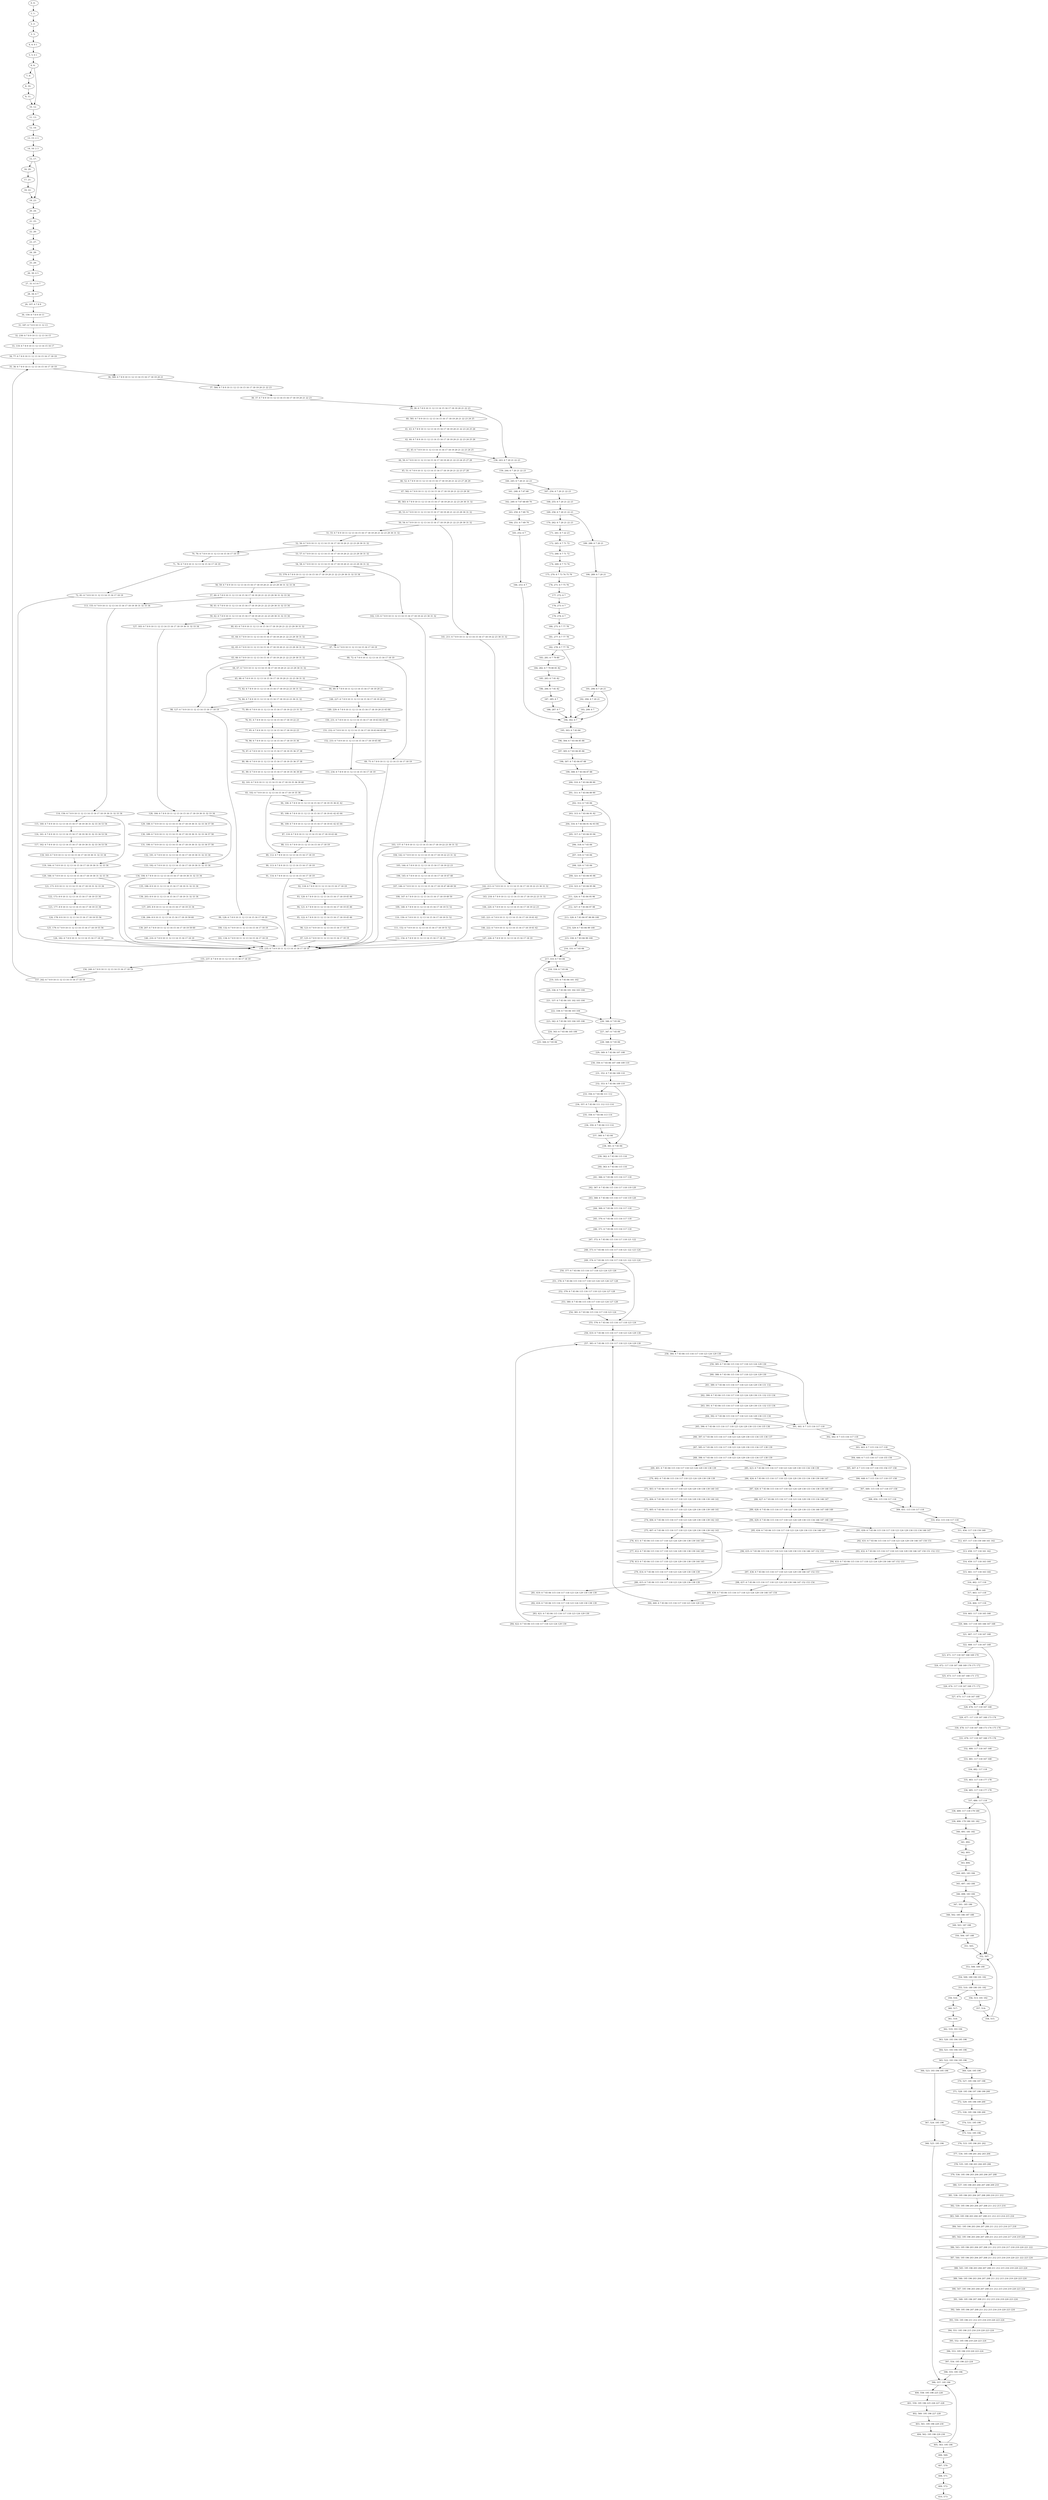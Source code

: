 digraph G {
0[label="0, 0: "];
1[label="1, 1: "];
2[label="2, 2: "];
3[label="3, 3: "];
4[label="4, 4: 0 1 "];
5[label="5, 5: 0 1 "];
6[label="6, 6: "];
7[label="7, 9: "];
8[label="8, 10: "];
9[label="9, 11: "];
10[label="10, 12: "];
11[label="11, 13: "];
12[label="12, 14: "];
13[label="13, 15: 2 3 "];
14[label="14, 16: 2 3 "];
15[label="15, 17: "];
16[label="16, 20: "];
17[label="17, 21: "];
18[label="18, 22: "];
19[label="19, 23: "];
20[label="20, 24: "];
21[label="21, 25: "];
22[label="22, 26: "];
23[label="23, 27: "];
24[label="24, 28: "];
25[label="25, 29: "];
26[label="26, 30: 4 5 "];
27[label="27, 31: 4 5 6 7 "];
28[label="28, 34: 6 7 "];
29[label="29, 107: 6 7 8 9 "];
30[label="30, 159: 6 7 8 9 10 11 "];
31[label="31, 187: 6 7 8 9 10 11 12 13 "];
32[label="32, 230: 6 7 8 9 10 11 12 13 14 15 "];
33[label="33, 119: 6 7 8 9 10 11 12 13 14 15 16 17 "];
34[label="34, 77: 6 7 8 9 10 11 12 13 14 15 16 17 18 19 "];
35[label="35, 36: 6 7 8 9 10 11 12 13 14 15 16 17 18 19 "];
36[label="36, 580: 6 7 8 9 10 11 12 13 14 15 16 17 18 19 20 21 "];
37[label="37, 584: 6 7 8 9 10 11 12 13 14 15 16 17 18 19 20 21 22 23 "];
38[label="38, 37: 6 7 8 9 10 11 12 13 14 15 16 17 18 19 20 21 22 23 "];
39[label="39, 38: 6 7 8 9 10 11 12 13 14 15 16 17 18 19 20 21 22 23 "];
40[label="40, 581: 6 7 8 9 10 11 12 13 14 15 16 17 18 19 20 21 22 23 24 25 "];
41[label="41, 43: 6 7 8 9 10 11 12 13 14 15 16 17 18 19 20 21 22 23 24 25 26 "];
42[label="42, 44: 6 7 8 9 10 11 12 13 14 15 16 17 18 19 20 21 22 23 24 25 26 "];
43[label="43, 45: 6 7 8 9 10 11 12 13 14 15 16 17 18 19 20 21 22 23 24 25 "];
44[label="44, 50: 6 7 8 9 10 11 12 13 14 15 16 17 18 19 20 21 22 23 24 25 27 28 "];
45[label="45, 51: 6 7 8 9 10 11 12 13 14 15 16 17 18 19 20 21 22 23 27 28 "];
46[label="46, 52: 6 7 8 9 10 11 12 13 14 15 16 17 18 19 20 21 22 23 27 28 29 "];
47[label="47, 582: 6 7 8 9 10 11 12 13 14 15 16 17 18 19 20 21 22 23 29 30 "];
48[label="48, 583: 6 7 8 9 10 11 12 13 14 15 16 17 18 19 20 21 22 23 29 30 31 32 "];
49[label="49, 53: 6 7 8 9 10 11 12 13 14 15 16 17 18 19 20 21 22 23 29 30 31 32 "];
50[label="50, 54: 6 7 8 9 10 11 12 13 14 15 16 17 18 19 20 21 22 23 29 30 31 32 "];
51[label="51, 55: 6 7 8 9 10 11 12 13 14 15 16 17 18 19 20 21 22 23 29 30 31 32 "];
52[label="52, 56: 6 7 8 9 10 11 12 13 14 15 16 17 18 19 20 21 22 23 29 30 31 32 "];
53[label="53, 57: 6 7 8 9 10 11 12 13 14 15 16 17 18 19 20 21 22 23 29 30 31 32 "];
54[label="54, 58: 6 7 8 9 10 11 12 13 14 15 16 17 18 19 20 21 22 23 29 30 31 32 "];
55[label="55, 579: 6 7 8 9 10 11 12 13 14 15 16 17 18 19 20 21 22 23 29 30 31 32 33 34 "];
56[label="56, 59: 6 7 8 9 10 11 12 13 14 15 16 17 18 19 20 21 22 23 29 30 31 32 33 34 "];
57[label="57, 60: 6 7 8 9 10 11 12 13 14 15 16 17 18 19 20 21 22 23 29 30 31 32 33 34 "];
58[label="58, 61: 6 7 8 9 10 11 12 13 14 15 16 17 18 19 20 21 22 23 29 30 31 32 33 34 "];
59[label="59, 62: 6 7 8 9 10 11 12 13 14 15 16 17 18 19 20 21 22 23 29 30 31 32 33 34 "];
60[label="60, 63: 6 7 8 9 10 11 12 13 14 15 16 17 18 19 20 21 22 23 29 30 31 32 "];
61[label="61, 64: 6 7 8 9 10 11 12 13 14 15 16 17 18 19 20 21 22 23 29 30 31 32 "];
62[label="62, 65: 6 7 8 9 10 11 12 13 14 15 16 17 18 19 20 21 22 23 29 30 31 32 "];
63[label="63, 66: 6 7 8 9 10 11 12 13 14 15 16 17 18 19 20 21 22 23 29 30 31 32 "];
64[label="64, 67: 6 7 8 9 10 11 12 13 14 15 16 17 18 19 20 21 22 23 29 30 31 32 "];
65[label="65, 68: 6 7 8 9 10 11 12 13 14 15 16 17 18 19 20 21 22 23 30 31 32 "];
66[label="66, 69: 6 7 8 9 10 11 12 13 14 15 16 17 18 19 20 21 "];
67[label="67, 70: 6 7 8 9 10 11 12 13 14 15 16 17 18 19 "];
68[label="68, 72: 6 7 8 9 10 11 12 13 14 15 16 17 18 19 "];
69[label="69, 75: 6 7 8 9 10 11 12 13 14 15 16 17 18 19 "];
70[label="70, 76: 6 7 8 9 10 11 12 13 14 15 16 17 18 19 "];
71[label="71, 78: 6 7 8 9 10 11 12 13 14 15 16 17 18 19 "];
72[label="72, 81: 6 7 8 9 10 11 12 13 14 15 16 17 18 19 "];
73[label="73, 82: 6 7 8 9 10 11 12 13 14 15 16 17 18 19 22 23 30 31 32 "];
74[label="74, 84: 6 7 8 9 10 11 12 13 14 15 16 17 18 19 22 23 30 31 32 "];
75[label="75, 89: 6 7 8 9 10 11 12 13 14 15 16 17 18 19 22 23 31 32 "];
76[label="76, 91: 6 7 8 9 10 11 12 13 14 15 16 17 18 19 22 23 "];
77[label="77, 95: 6 7 8 9 10 11 12 13 14 15 16 17 18 19 22 23 "];
78[label="78, 96: 6 7 8 9 10 11 12 13 14 15 16 17 18 19 35 36 "];
79[label="79, 97: 6 7 8 9 10 11 12 13 14 15 16 17 18 19 35 36 37 38 "];
80[label="80, 98: 6 7 8 9 10 11 12 13 14 15 16 17 18 19 35 36 37 38 "];
81[label="81, 99: 6 7 8 9 10 11 12 13 14 15 16 17 18 19 35 36 39 40 "];
82[label="82, 101: 6 7 8 9 10 11 12 13 14 15 16 17 18 19 35 36 39 40 "];
83[label="83, 102: 6 7 8 9 10 11 12 13 14 15 16 17 18 19 35 36 "];
84[label="84, 106: 6 7 8 9 10 11 12 13 14 15 16 17 18 19 35 36 41 42 "];
85[label="85, 108: 6 7 8 9 10 11 12 13 14 15 16 17 18 19 41 42 43 44 "];
86[label="86, 109: 6 7 8 9 10 11 12 13 14 15 16 17 18 19 41 42 43 44 "];
87[label="87, 110: 6 7 8 9 10 11 12 13 14 15 16 17 18 19 43 44 "];
88[label="88, 111: 6 7 8 9 10 11 12 13 14 15 16 17 18 19 "];
89[label="89, 112: 6 7 8 9 10 11 12 13 14 15 16 17 18 19 "];
90[label="90, 113: 6 7 8 9 10 11 12 13 14 15 16 17 18 19 "];
91[label="91, 114: 6 7 8 9 10 11 12 13 14 15 16 17 18 19 "];
92[label="92, 118: 6 7 8 9 10 11 12 13 14 15 16 17 18 19 "];
93[label="93, 120: 6 7 8 9 10 11 12 13 14 15 16 17 18 19 45 46 "];
94[label="94, 121: 6 7 8 9 10 11 12 13 14 15 16 17 18 19 45 46 "];
95[label="95, 122: 6 7 8 9 10 11 12 13 14 15 16 17 18 19 45 46 "];
96[label="96, 123: 6 7 8 9 10 11 12 13 14 15 16 17 18 19 "];
97[label="97, 125: 6 7 8 9 10 11 12 13 14 15 16 17 18 19 "];
98[label="98, 127: 6 7 8 9 10 11 12 13 14 15 16 17 18 19 "];
99[label="99, 128: 6 7 8 9 10 11 12 13 14 15 16 17 18 19 "];
100[label="100, 132: 6 7 8 9 10 11 12 13 14 15 16 17 18 19 "];
101[label="101, 134: 6 7 8 9 10 11 12 13 14 15 16 17 18 19 "];
102[label="102, 135: 6 7 8 9 10 11 12 13 14 15 16 17 18 19 22 23 30 31 32 "];
103[label="103, 137: 6 7 8 9 10 11 12 13 14 15 16 17 18 19 22 23 30 31 32 "];
104[label="104, 142: 6 7 8 9 10 11 12 13 14 15 16 17 18 19 22 23 31 32 "];
105[label="105, 144: 6 7 8 9 10 11 12 13 14 15 16 17 18 19 22 23 "];
106[label="106, 145: 6 7 8 9 10 11 12 13 14 15 16 17 18 19 47 48 "];
107[label="107, 146: 6 7 8 9 10 11 12 13 14 15 16 17 18 19 47 48 49 50 "];
108[label="108, 147: 6 7 8 9 10 11 12 13 14 15 16 17 18 19 49 50 "];
109[label="109, 148: 6 7 8 9 10 11 12 13 14 15 16 17 18 19 51 52 "];
110[label="110, 150: 6 7 8 9 10 11 12 13 14 15 16 17 18 19 51 52 "];
111[label="111, 152: 6 7 8 9 10 11 12 13 14 15 16 17 18 19 51 52 "];
112[label="112, 154: 6 7 8 9 10 11 12 13 14 15 16 17 18 19 "];
113[label="113, 155: 6 7 8 9 10 11 12 13 14 15 16 17 18 19 30 31 32 33 34 "];
114[label="114, 156: 6 7 8 9 10 11 12 13 14 15 16 17 18 19 30 31 32 33 34 "];
115[label="115, 160: 6 7 8 9 10 11 12 13 14 15 16 17 18 19 30 31 32 33 34 53 54 "];
116[label="116, 161: 6 7 8 9 10 11 12 13 14 15 16 17 18 19 30 31 32 33 34 53 54 "];
117[label="117, 162: 6 7 8 9 10 11 12 13 14 15 16 17 18 19 30 31 32 33 34 53 54 "];
118[label="118, 163: 6 7 8 9 10 11 12 13 14 15 16 17 18 19 30 31 32 33 34 "];
119[label="119, 164: 6 7 8 9 10 11 12 13 14 15 16 17 18 19 30 31 32 33 34 "];
120[label="120, 166: 6 7 8 9 10 11 12 13 14 15 16 17 18 19 30 31 32 33 34 "];
121[label="121, 171: 8 9 10 11 12 13 14 15 16 17 18 19 31 32 33 34 "];
122[label="122, 173: 8 9 10 11 12 13 14 15 16 17 18 19 33 34 "];
123[label="123, 177: 8 9 10 11 12 13 14 15 16 17 18 19 33 34 "];
124[label="124, 178: 8 9 10 11 12 13 14 15 16 17 18 19 55 56 "];
125[label="125, 179: 6 7 8 9 10 11 12 13 14 15 16 17 18 19 55 56 "];
126[label="126, 182: 6 7 8 9 10 11 12 13 14 15 16 17 18 19 "];
127[label="127, 183: 6 7 8 9 10 11 12 13 14 15 16 17 18 19 30 31 32 33 34 "];
128[label="128, 184: 6 7 8 9 10 11 12 13 14 15 16 17 18 19 30 31 32 33 34 "];
129[label="129, 188: 6 7 8 9 10 11 12 13 14 15 16 17 18 19 30 31 32 33 34 57 58 "];
130[label="130, 189: 6 7 8 9 10 11 12 13 14 15 16 17 18 19 30 31 32 33 34 57 58 "];
131[label="131, 190: 6 7 8 9 10 11 12 13 14 15 16 17 18 19 30 31 32 33 34 57 58 "];
132[label="132, 191: 6 7 8 9 10 11 12 13 14 15 16 17 18 19 30 31 32 33 34 "];
133[label="133, 192: 6 7 8 9 10 11 12 13 14 15 16 17 18 19 30 31 32 33 34 "];
134[label="134, 194: 6 7 8 9 10 11 12 13 14 15 16 17 18 19 30 31 32 33 34 "];
135[label="135, 198: 8 9 10 11 12 13 14 15 16 17 18 19 31 32 33 34 "];
136[label="136, 203: 8 9 10 11 12 13 14 15 16 17 18 19 31 32 33 34 "];
137[label="137, 205: 8 9 10 11 12 13 14 15 16 17 18 19 33 34 "];
138[label="138, 206: 8 9 10 11 12 13 14 15 16 17 18 19 59 60 "];
139[label="139, 207: 6 7 8 9 10 11 12 13 14 15 16 17 18 19 59 60 "];
140[label="140, 210: 6 7 8 9 10 11 12 13 14 15 16 17 18 19 "];
141[label="141, 211: 6 7 8 9 10 11 12 13 14 15 16 17 18 19 22 23 30 31 32 "];
142[label="142, 213: 6 7 8 9 10 11 12 13 14 15 16 17 18 19 22 23 30 31 32 "];
143[label="143, 218: 6 7 8 9 10 11 12 13 14 15 16 17 18 19 22 23 31 32 "];
144[label="144, 220: 6 7 8 9 10 11 12 13 14 15 16 17 18 19 22 23 "];
145[label="145, 221: 6 7 8 9 10 11 12 13 14 15 16 17 18 19 61 62 "];
146[label="146, 222: 6 7 8 9 10 11 12 13 14 15 16 17 18 19 61 62 "];
147[label="147, 226: 6 7 8 9 10 11 12 13 14 15 16 17 18 19 "];
148[label="148, 227: 6 7 8 9 10 11 12 13 14 15 16 17 18 19 20 21 "];
149[label="149, 229: 6 7 8 9 10 11 12 13 14 15 16 17 18 19 20 21 63 64 "];
150[label="150, 231: 6 7 8 9 10 11 12 13 14 15 16 17 18 19 63 64 65 66 "];
151[label="151, 232: 6 7 8 9 10 11 12 13 14 15 16 17 18 19 63 64 65 66 "];
152[label="152, 233: 6 7 8 9 10 11 12 13 14 15 16 17 18 19 65 66 "];
153[label="153, 234: 6 7 8 9 10 11 12 13 14 15 16 17 18 19 "];
154[label="154, 235: 6 7 8 9 10 11 12 13 14 15 16 17 18 19 "];
155[label="155, 237: 6 7 8 9 10 11 12 13 14 15 16 17 18 19 "];
156[label="156, 240: 6 7 8 9 10 11 12 13 14 15 16 17 18 19 "];
157[label="157, 242: 6 7 8 9 10 11 12 13 14 15 16 17 18 19 "];
158[label="158, 243: 6 7 20 21 22 23 "];
159[label="159, 244: 6 7 20 21 22 23 "];
160[label="160, 245: 6 7 20 21 22 23 "];
161[label="161, 248: 6 7 67 68 "];
162[label="162, 249: 6 7 67 68 69 70 "];
163[label="163, 250: 6 7 69 70 "];
164[label="164, 251: 6 7 69 70 "];
165[label="165, 252: 6 7 "];
166[label="166, 253: 6 7 "];
167[label="167, 254: 6 7 20 21 22 23 "];
168[label="168, 255: 6 7 20 21 22 23 "];
169[label="169, 256: 6 7 20 21 22 23 "];
170[label="170, 262: 6 7 20 21 22 23 "];
171[label="171, 261: 6 7 22 23 "];
172[label="172, 265: 6 7 71 72 "];
173[label="173, 266: 6 7 71 72 "];
174[label="174, 269: 6 7 73 74 "];
175[label="175, 270: 6 7 73 74 75 76 "];
176[label="176, 271: 6 7 75 76 "];
177[label="177, 272: 6 7 "];
178[label="178, 273: 6 7 "];
179[label="179, 274: 6 7 "];
180[label="180, 275: 6 7 77 78 "];
181[label="181, 277: 6 7 77 78 "];
182[label="182, 278: 6 7 77 78 "];
183[label="183, 281: 6 7 79 80 "];
184[label="184, 282: 6 7 79 80 81 82 "];
185[label="185, 283: 6 7 81 82 "];
186[label="186, 284: 6 7 81 82 "];
187[label="187, 285: 6 7 "];
188[label="188, 287: 6 7 "];
189[label="189, 288: 6 7 20 21 "];
190[label="190, 289: 6 7 20 21 "];
191[label="191, 290: 6 7 20 21 "];
192[label="192, 294: 6 7 20 21 "];
193[label="193, 299: 6 7 "];
194[label="194, 302: 6 7 "];
195[label="195, 303: 6 7 83 84 "];
196[label="196, 304: 6 7 83 84 85 86 "];
197[label="197, 305: 6 7 83 84 85 86 "];
198[label="198, 307: 6 7 83 84 87 88 "];
199[label="199, 308: 6 7 83 84 87 88 "];
200[label="200, 310: 6 7 83 84 89 90 "];
201[label="201, 311: 6 7 83 84 89 90 "];
202[label="202, 312: 6 7 83 84 "];
203[label="203, 315: 6 7 83 84 91 92 "];
204[label="204, 316: 6 7 83 84 91 92 93 94 "];
205[label="205, 317: 6 7 83 84 93 94 "];
206[label="206, 318: 6 7 83 84 "];
207[label="207, 319: 6 7 83 84 "];
208[label="208, 320: 6 7 83 84 "];
209[label="209, 321: 6 7 83 84 95 96 "];
210[label="210, 323: 6 7 83 84 95 96 "];
211[label="211, 324: 6 7 83 84 95 96 "];
212[label="212, 327: 6 7 83 84 97 98 "];
213[label="213, 328: 6 7 83 84 97 98 99 100 "];
214[label="214, 329: 6 7 83 84 99 100 "];
215[label="215, 330: 6 7 83 84 99 100 "];
216[label="216, 331: 6 7 83 84 "];
217[label="217, 333: 6 7 83 84 "];
218[label="218, 334: 6 7 83 84 "];
219[label="219, 335: 6 7 83 84 101 102 "];
220[label="220, 336: 6 7 83 84 101 102 103 104 "];
221[label="221, 337: 6 7 83 84 101 102 103 104 "];
222[label="222, 338: 6 7 83 84 103 104 "];
223[label="223, 342: 6 7 83 84 103 104 105 106 "];
224[label="224, 343: 6 7 83 84 105 106 "];
225[label="225, 344: 6 7 83 84 "];
226[label="226, 346: 6 7 83 84 "];
227[label="227, 347: 6 7 83 84 "];
228[label="228, 348: 6 7 83 84 "];
229[label="229, 349: 6 7 83 84 107 108 "];
230[label="230, 350: 6 7 83 84 107 108 109 110 "];
231[label="231, 352: 6 7 83 84 109 110 "];
232[label="232, 353: 6 7 83 84 109 110 "];
233[label="233, 356: 6 7 83 84 111 112 "];
234[label="234, 357: 6 7 83 84 111 112 113 114 "];
235[label="235, 358: 6 7 83 84 113 114 "];
236[label="236, 359: 6 7 83 84 113 114 "];
237[label="237, 360: 6 7 83 84 "];
238[label="238, 361: 6 7 83 84 "];
239[label="239, 362: 6 7 83 84 115 116 "];
240[label="240, 363: 6 7 83 84 115 116 "];
241[label="241, 366: 6 7 83 84 115 116 117 118 "];
242[label="242, 367: 6 7 83 84 115 116 117 118 119 120 "];
243[label="243, 368: 6 7 83 84 115 116 117 118 119 120 "];
244[label="244, 369: 6 7 83 84 115 116 117 118 "];
245[label="245, 370: 6 7 83 84 115 116 117 118 "];
246[label="246, 371: 6 7 83 84 115 116 117 118 "];
247[label="247, 372: 6 7 83 84 115 116 117 118 121 122 "];
248[label="248, 373: 6 7 83 84 115 116 117 118 121 122 123 124 "];
249[label="249, 374: 6 7 83 84 115 116 117 118 121 122 123 124 "];
250[label="250, 377: 6 7 83 84 115 116 117 118 123 124 125 126 "];
251[label="251, 378: 6 7 83 84 115 116 117 118 123 124 125 126 127 128 "];
252[label="252, 379: 6 7 83 84 115 116 117 118 123 124 127 128 "];
253[label="253, 380: 6 7 83 84 115 116 117 118 123 124 127 128 "];
254[label="254, 381: 6 7 83 84 115 116 117 118 123 124 "];
255[label="255, 576: 6 7 83 84 115 116 117 118 123 124 "];
256[label="256, 410: 6 7 83 84 115 116 117 118 123 124 129 130 "];
257[label="257, 383: 6 7 83 84 115 116 117 118 123 124 129 130 "];
258[label="258, 384: 6 7 83 84 115 116 117 118 123 124 129 130 "];
259[label="259, 385: 6 7 83 84 115 116 117 118 123 124 129 130 "];
260[label="260, 388: 6 7 83 84 115 116 117 118 123 124 129 130 "];
261[label="261, 389: 6 7 83 84 115 116 117 118 123 124 129 130 131 132 "];
262[label="262, 390: 6 7 83 84 115 116 117 118 123 124 129 130 131 132 133 134 "];
263[label="263, 391: 6 7 83 84 115 116 117 118 123 124 129 130 131 132 133 134 "];
264[label="264, 392: 6 7 83 84 115 116 117 118 123 124 129 130 133 134 "];
265[label="265, 396: 6 7 83 84 115 116 117 118 123 124 129 130 133 134 135 136 "];
266[label="266, 397: 6 7 83 84 115 116 117 118 123 124 129 130 133 134 135 136 137 "];
267[label="267, 585: 6 7 83 84 115 116 117 118 123 124 129 130 133 134 137 138 139 "];
268[label="268, 398: 6 7 83 84 115 116 117 118 123 124 129 130 133 134 137 138 139 "];
269[label="269, 401: 6 7 83 84 115 116 117 118 123 124 129 130 138 139 "];
270[label="270, 402: 6 7 83 84 115 116 117 118 123 124 129 130 138 139 "];
271[label="271, 403: 6 7 83 84 115 116 117 118 123 124 129 130 138 139 140 141 "];
272[label="272, 404: 6 7 83 84 115 116 117 118 123 124 129 130 138 139 140 141 "];
273[label="273, 405: 6 7 83 84 115 116 117 118 123 124 129 130 138 139 140 141 "];
274[label="274, 406: 6 7 83 84 115 116 117 118 123 124 129 130 138 139 142 143 "];
275[label="275, 407: 6 7 83 84 115 116 117 118 123 124 129 130 138 139 142 143 "];
276[label="276, 411: 6 7 83 84 115 116 117 118 123 124 129 130 138 139 144 145 "];
277[label="277, 412: 6 7 83 84 115 116 117 118 123 124 129 130 138 139 144 145 "];
278[label="278, 413: 6 7 83 84 115 116 117 118 123 124 129 130 138 139 144 145 "];
279[label="279, 414: 6 7 83 84 115 116 117 118 123 124 129 130 138 139 "];
280[label="280, 415: 6 7 83 84 115 116 117 118 123 124 129 130 138 139 "];
281[label="281, 419: 6 7 83 84 115 116 117 118 123 124 129 130 138 139 "];
282[label="282, 418: 6 7 83 84 115 116 117 118 123 124 129 130 138 139 "];
283[label="283, 421: 6 7 83 84 115 116 117 118 123 124 129 130 "];
284[label="284, 422: 6 7 83 84 115 116 117 118 123 124 129 130 "];
285[label="285, 423: 6 7 83 84 115 116 117 118 123 124 129 130 133 134 138 139 "];
286[label="286, 424: 6 7 83 84 115 116 117 118 123 124 129 130 133 134 138 139 146 147 "];
287[label="287, 426: 6 7 83 84 115 116 117 118 123 124 129 130 133 134 138 139 146 147 "];
288[label="288, 427: 6 7 83 84 115 116 117 118 123 124 129 130 133 134 146 147 "];
289[label="289, 428: 6 7 83 84 115 116 117 118 123 124 129 130 133 134 146 147 148 149 "];
290[label="290, 429: 6 7 83 84 115 116 117 118 123 124 129 130 133 134 146 147 148 149 "];
291[label="291, 430: 6 7 83 84 115 116 117 118 123 124 129 130 133 134 146 147 "];
292[label="292, 431: 6 7 83 84 115 116 117 118 123 124 129 130 146 147 150 151 "];
293[label="293, 432: 6 7 83 84 115 116 117 118 123 124 129 130 146 147 150 151 152 153 "];
294[label="294, 433: 6 7 83 84 115 116 117 118 123 124 129 130 146 147 152 153 "];
295[label="295, 434: 6 7 83 84 115 116 117 118 123 124 129 130 133 134 146 147 "];
296[label="296, 435: 6 7 83 84 115 116 117 118 123 124 129 130 133 134 146 147 152 153 "];
297[label="297, 436: 6 7 83 84 115 116 117 118 123 124 129 130 146 147 152 153 "];
298[label="298, 437: 6 7 83 84 115 116 117 118 123 124 129 130 146 147 152 153 154 "];
299[label="299, 438: 6 7 83 84 115 116 117 118 123 124 129 130 146 147 154 "];
300[label="300, 440: 6 7 83 84 115 116 117 118 123 124 129 130 "];
301[label="301, 441: 6 7 115 116 117 118 "];
302[label="302, 442: 6 7 115 116 117 118 "];
303[label="303, 443: 6 7 115 116 117 118 "];
304[label="304, 446: 6 7 115 116 117 118 155 156 "];
305[label="305, 447: 6 7 115 116 117 118 155 156 157 158 "];
306[label="306, 448: 6 7 115 116 117 118 157 158 "];
307[label="307, 449: 115 116 117 118 157 158 "];
308[label="308, 450: 115 116 117 118 "];
309[label="309, 451: 115 116 117 118 "];
310[label="310, 452: 115 116 117 118 "];
311[label="311, 456: 117 118 159 160 "];
312[label="312, 457: 117 118 159 160 161 162 "];
313[label="313, 458: 117 118 161 162 "];
314[label="314, 459: 117 118 163 164 "];
315[label="315, 461: 117 118 163 164 "];
316[label="316, 462: 117 118 "];
317[label="317, 463: 117 118 "];
318[label="318, 464: 117 118 "];
319[label="319, 465: 117 118 165 166 "];
320[label="320, 466: 117 118 165 166 167 168 "];
321[label="321, 467: 117 118 167 168 "];
322[label="322, 468: 117 118 167 168 "];
323[label="323, 471: 117 118 167 168 169 170 "];
324[label="324, 472: 117 118 167 168 169 170 171 172 "];
325[label="325, 473: 117 118 167 168 171 172 "];
326[label="326, 474: 117 118 167 168 171 172 "];
327[label="327, 475: 117 118 167 168 "];
328[label="328, 476: 117 118 167 168 "];
329[label="329, 477: 117 118 167 168 173 174 "];
330[label="330, 478: 117 118 167 168 173 174 175 176 "];
331[label="331, 479: 117 118 167 168 175 176 "];
332[label="332, 480: 117 118 167 168 "];
333[label="333, 481: 117 118 167 168 "];
334[label="334, 482: 117 118 "];
335[label="335, 483: 117 118 177 178 "];
336[label="336, 485: 117 118 177 178 "];
337[label="337, 486: 117 118 "];
338[label="338, 489: 117 118 179 180 "];
339[label="339, 490: 179 180 181 182 "];
340[label="340, 491: 181 182 "];
341[label="341, 492: "];
342[label="342, 493: "];
343[label="343, 494: "];
344[label="344, 495: 183 184 "];
345[label="345, 497: 183 184 "];
346[label="346, 498: 183 184 "];
347[label="347, 501: 185 186 "];
348[label="348, 502: 185 186 187 188 "];
349[label="349, 503: 187 188 "];
350[label="350, 504: 187 188 "];
351[label="351, 505: "];
352[label="352, 507: "];
353[label="353, 508: 189 190 "];
354[label="354, 509: 189 190 191 192 "];
355[label="355, 510: 189 190 191 192 "];
356[label="356, 513: 191 192 "];
357[label="357, 514: "];
358[label="358, 515: "];
359[label="359, 516: "];
360[label="360, 517: "];
361[label="361, 518: "];
362[label="362, 519: 193 194 "];
363[label="363, 520: 193 194 195 196 "];
364[label="364, 521: 193 194 195 196 "];
365[label="365, 522: 193 194 195 196 "];
366[label="366, 523: 193 194 195 196 "];
367[label="367, 524: 195 196 "];
368[label="368, 525: 195 196 "];
369[label="369, 526: 195 196 "];
370[label="370, 527: 195 196 197 198 "];
371[label="371, 528: 195 196 197 198 199 200 "];
372[label="372, 529: 195 196 199 200 "];
373[label="373, 530: 195 196 199 200 "];
374[label="374, 531: 195 196 "];
375[label="375, 532: 195 196 "];
376[label="376, 533: 195 196 201 202 "];
377[label="377, 534: 195 196 201 202 203 204 "];
378[label="378, 535: 195 196 203 204 205 206 "];
379[label="379, 536: 195 196 203 204 205 206 207 208 "];
380[label="380, 537: 195 196 203 204 207 208 209 210 "];
381[label="381, 538: 195 196 203 204 207 208 209 210 211 212 "];
382[label="382, 539: 195 196 203 204 207 208 211 212 213 214 "];
383[label="383, 540: 195 196 203 204 207 208 211 212 213 214 215 216 "];
384[label="384, 541: 195 196 203 204 207 208 211 212 215 216 217 218 "];
385[label="385, 542: 195 196 203 204 207 208 211 212 215 216 217 218 219 220 "];
386[label="386, 543: 195 196 203 204 207 208 211 212 215 216 217 218 219 220 221 222 "];
387[label="387, 544: 195 196 203 204 207 208 211 212 215 216 219 220 221 222 223 224 "];
388[label="388, 545: 195 196 203 204 207 208 211 212 215 216 219 220 223 224 "];
389[label="389, 546: 195 196 203 204 207 208 211 212 215 216 219 220 223 224 "];
390[label="390, 547: 195 196 203 204 207 208 211 212 215 216 219 220 223 224 "];
391[label="391, 548: 195 196 207 208 211 212 215 216 219 220 223 224 "];
392[label="392, 549: 195 196 207 208 211 212 215 216 219 220 223 224 "];
393[label="393, 550: 195 196 211 212 215 216 219 220 223 224 "];
394[label="394, 551: 195 196 215 216 219 220 223 224 "];
395[label="395, 552: 195 196 219 220 223 224 "];
396[label="396, 553: 195 196 219 220 223 224 "];
397[label="397, 554: 195 196 223 224 "];
398[label="398, 555: 195 196 "];
399[label="399, 557: 195 196 "];
400[label="400, 558: 195 196 225 226 "];
401[label="401, 559: 195 196 225 226 227 228 "];
402[label="402, 560: 195 196 227 228 "];
403[label="403, 561: 195 196 229 230 "];
404[label="404, 562: 195 196 229 230 "];
405[label="405, 563: 195 196 "];
406[label="406, 569: "];
407[label="407, 570: "];
408[label="408, 571: "];
409[label="409, 572: "];
410[label="410, 573: "];
0->1 ;
1->2 ;
2->3 ;
3->4 ;
4->5 ;
5->6 ;
6->7 ;
6->10 ;
7->8 ;
8->9 ;
9->10 ;
10->11 ;
11->12 ;
12->13 ;
13->14 ;
14->15 ;
15->16 ;
15->19 ;
16->17 ;
17->18 ;
18->19 ;
19->20 ;
20->21 ;
21->22 ;
22->23 ;
23->24 ;
24->25 ;
25->26 ;
26->27 ;
27->28 ;
28->29 ;
29->30 ;
30->31 ;
31->32 ;
32->33 ;
33->34 ;
34->35 ;
35->36 ;
36->37 ;
37->38 ;
38->39 ;
39->40 ;
39->158 ;
40->41 ;
41->42 ;
42->43 ;
43->44 ;
43->158 ;
44->45 ;
45->46 ;
46->47 ;
47->48 ;
48->49 ;
49->50 ;
50->51 ;
50->141 ;
51->52 ;
52->53 ;
52->70 ;
53->54 ;
54->55 ;
54->102 ;
55->56 ;
56->57 ;
57->58 ;
57->113 ;
58->59 ;
59->60 ;
59->127 ;
60->61 ;
61->62 ;
61->67 ;
62->63 ;
63->64 ;
63->98 ;
64->65 ;
65->66 ;
65->73 ;
66->148 ;
67->68 ;
68->69 ;
69->154 ;
70->71 ;
71->72 ;
72->154 ;
73->74 ;
74->75 ;
74->98 ;
75->76 ;
76->77 ;
77->78 ;
78->79 ;
79->80 ;
80->81 ;
81->82 ;
82->83 ;
83->84 ;
83->89 ;
84->85 ;
85->86 ;
86->87 ;
87->88 ;
88->89 ;
89->90 ;
90->91 ;
91->92 ;
91->154 ;
92->93 ;
93->94 ;
94->95 ;
95->96 ;
96->97 ;
97->154 ;
98->99 ;
99->100 ;
99->154 ;
100->101 ;
101->154 ;
102->103 ;
103->104 ;
103->154 ;
104->105 ;
105->106 ;
106->107 ;
107->108 ;
108->109 ;
109->110 ;
110->111 ;
111->112 ;
112->154 ;
113->114 ;
114->115 ;
114->119 ;
115->116 ;
116->117 ;
117->118 ;
118->119 ;
119->120 ;
120->121 ;
120->154 ;
121->122 ;
122->123 ;
123->124 ;
124->125 ;
125->126 ;
126->154 ;
127->128 ;
128->129 ;
128->133 ;
129->130 ;
130->131 ;
131->132 ;
132->133 ;
133->134 ;
134->135 ;
134->154 ;
135->136 ;
136->137 ;
137->138 ;
138->139 ;
139->140 ;
140->154 ;
141->142 ;
142->143 ;
142->154 ;
143->144 ;
144->145 ;
145->146 ;
146->147 ;
147->154 ;
148->149 ;
149->150 ;
150->151 ;
151->152 ;
152->153 ;
153->154 ;
154->155 ;
155->156 ;
156->157 ;
157->35 ;
158->159 ;
159->160 ;
160->161 ;
160->167 ;
161->162 ;
162->163 ;
163->164 ;
164->165 ;
165->166 ;
166->194 ;
167->168 ;
168->169 ;
169->170 ;
169->189 ;
170->171 ;
171->172 ;
172->173 ;
173->174 ;
174->175 ;
175->176 ;
176->177 ;
177->178 ;
178->179 ;
179->180 ;
180->181 ;
181->182 ;
182->183 ;
182->194 ;
183->184 ;
184->185 ;
185->186 ;
186->187 ;
187->188 ;
188->194 ;
189->190 ;
190->191 ;
191->192 ;
191->194 ;
192->193 ;
193->194 ;
194->195 ;
195->196 ;
196->197 ;
197->198 ;
198->199 ;
199->200 ;
200->201 ;
201->202 ;
202->203 ;
202->226 ;
203->204 ;
204->205 ;
205->206 ;
206->207 ;
207->208 ;
208->209 ;
209->210 ;
210->211 ;
211->212 ;
211->217 ;
212->213 ;
213->214 ;
214->215 ;
215->216 ;
216->217 ;
217->218 ;
218->219 ;
219->220 ;
220->221 ;
221->222 ;
222->223 ;
222->226 ;
223->224 ;
224->225 ;
225->217 ;
226->227 ;
227->228 ;
228->229 ;
229->230 ;
230->231 ;
231->232 ;
232->233 ;
232->238 ;
233->234 ;
234->235 ;
235->236 ;
236->237 ;
237->238 ;
238->239 ;
239->240 ;
240->241 ;
241->242 ;
242->243 ;
243->244 ;
244->245 ;
245->246 ;
246->247 ;
247->248 ;
248->249 ;
249->250 ;
249->255 ;
250->251 ;
251->252 ;
252->253 ;
253->254 ;
254->255 ;
255->256 ;
256->257 ;
257->258 ;
258->259 ;
259->260 ;
259->301 ;
260->261 ;
261->262 ;
262->263 ;
263->264 ;
264->265 ;
264->301 ;
265->266 ;
266->267 ;
267->268 ;
268->269 ;
268->285 ;
269->270 ;
270->271 ;
271->272 ;
272->273 ;
273->274 ;
274->275 ;
275->276 ;
275->280 ;
276->277 ;
277->278 ;
278->279 ;
279->280 ;
280->281 ;
281->282 ;
282->283 ;
283->284 ;
284->257 ;
285->286 ;
286->287 ;
287->288 ;
288->289 ;
289->290 ;
290->291 ;
290->295 ;
291->292 ;
292->293 ;
293->294 ;
294->297 ;
295->296 ;
296->297 ;
297->298 ;
298->299 ;
299->300 ;
300->257 ;
301->302 ;
302->303 ;
303->304 ;
303->309 ;
304->305 ;
305->306 ;
306->307 ;
307->308 ;
308->309 ;
309->310 ;
310->311 ;
311->312 ;
312->313 ;
313->314 ;
314->315 ;
315->316 ;
316->317 ;
317->318 ;
318->319 ;
319->320 ;
320->321 ;
321->322 ;
322->323 ;
322->328 ;
323->324 ;
324->325 ;
325->326 ;
326->327 ;
327->328 ;
328->329 ;
329->330 ;
330->331 ;
331->332 ;
332->333 ;
333->334 ;
334->335 ;
335->336 ;
336->337 ;
337->338 ;
337->352 ;
338->339 ;
339->340 ;
340->341 ;
341->342 ;
342->343 ;
343->344 ;
344->345 ;
345->346 ;
346->347 ;
346->352 ;
347->348 ;
348->349 ;
349->350 ;
350->351 ;
351->352 ;
352->353 ;
353->354 ;
354->355 ;
355->356 ;
355->359 ;
356->357 ;
357->358 ;
358->352 ;
359->360 ;
360->361 ;
361->362 ;
362->363 ;
363->364 ;
364->365 ;
365->366 ;
365->369 ;
366->367 ;
367->368 ;
367->375 ;
368->399 ;
369->370 ;
370->371 ;
371->372 ;
372->373 ;
373->374 ;
374->375 ;
375->376 ;
376->377 ;
377->378 ;
378->379 ;
379->380 ;
380->381 ;
381->382 ;
382->383 ;
383->384 ;
384->385 ;
385->386 ;
386->387 ;
387->388 ;
388->389 ;
389->390 ;
390->391 ;
391->392 ;
392->393 ;
393->394 ;
394->395 ;
395->396 ;
396->397 ;
397->398 ;
398->399 ;
399->400 ;
400->401 ;
401->402 ;
402->403 ;
403->404 ;
404->405 ;
405->406 ;
405->399 ;
406->407 ;
407->408 ;
408->409 ;
409->410 ;
}
